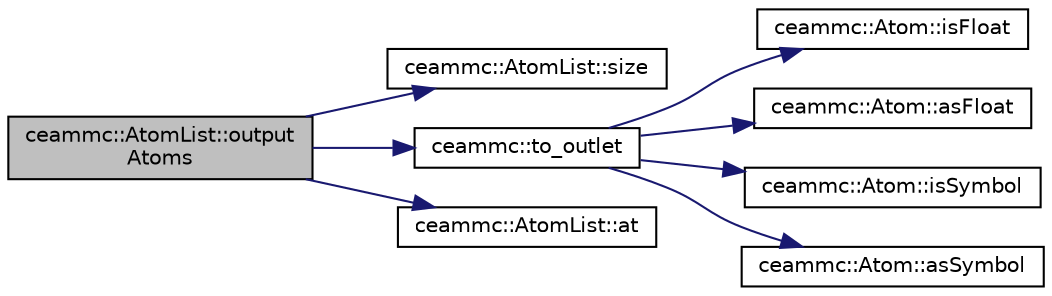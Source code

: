 digraph "ceammc::AtomList::outputAtoms"
{
  edge [fontname="Helvetica",fontsize="10",labelfontname="Helvetica",labelfontsize="10"];
  node [fontname="Helvetica",fontsize="10",shape=record];
  rankdir="LR";
  Node1 [label="ceammc::AtomList::output\lAtoms",height=0.2,width=0.4,color="black", fillcolor="grey75", style="filled" fontcolor="black"];
  Node1 -> Node2 [color="midnightblue",fontsize="10",style="solid",fontname="Helvetica"];
  Node2 [label="ceammc::AtomList::size",height=0.2,width=0.4,color="black", fillcolor="white", style="filled",URL="$classceammc_1_1_atom_list.html#ad52fdc5b4f54329460495caa1b00d1ac"];
  Node1 -> Node3 [color="midnightblue",fontsize="10",style="solid",fontname="Helvetica"];
  Node3 [label="ceammc::to_outlet",height=0.2,width=0.4,color="black", fillcolor="white", style="filled",URL="$namespaceceammc.html#a6295c782bd42c995e7f09274529cbf14"];
  Node3 -> Node4 [color="midnightblue",fontsize="10",style="solid",fontname="Helvetica"];
  Node4 [label="ceammc::Atom::isFloat",height=0.2,width=0.4,color="black", fillcolor="white", style="filled",URL="$classceammc_1_1_atom.html#a0f1cf78bc426ca9563ef73112e1f01ba"];
  Node3 -> Node5 [color="midnightblue",fontsize="10",style="solid",fontname="Helvetica"];
  Node5 [label="ceammc::Atom::asFloat",height=0.2,width=0.4,color="black", fillcolor="white", style="filled",URL="$classceammc_1_1_atom.html#a0203877e550722b0a50f0851b9a333ef"];
  Node3 -> Node6 [color="midnightblue",fontsize="10",style="solid",fontname="Helvetica"];
  Node6 [label="ceammc::Atom::isSymbol",height=0.2,width=0.4,color="black", fillcolor="white", style="filled",URL="$classceammc_1_1_atom.html#a2c4bb5cf0db422ac820ffb70f20c4d42"];
  Node3 -> Node7 [color="midnightblue",fontsize="10",style="solid",fontname="Helvetica"];
  Node7 [label="ceammc::Atom::asSymbol",height=0.2,width=0.4,color="black", fillcolor="white", style="filled",URL="$classceammc_1_1_atom.html#af91ae5830ce415555288a4155676362e"];
  Node1 -> Node8 [color="midnightblue",fontsize="10",style="solid",fontname="Helvetica"];
  Node8 [label="ceammc::AtomList::at",height=0.2,width=0.4,color="black", fillcolor="white", style="filled",URL="$classceammc_1_1_atom_list.html#aa2d99dac15a5a5fe7afa41a38f2aeece",tooltip="returns reference to element at specified position "];
}
